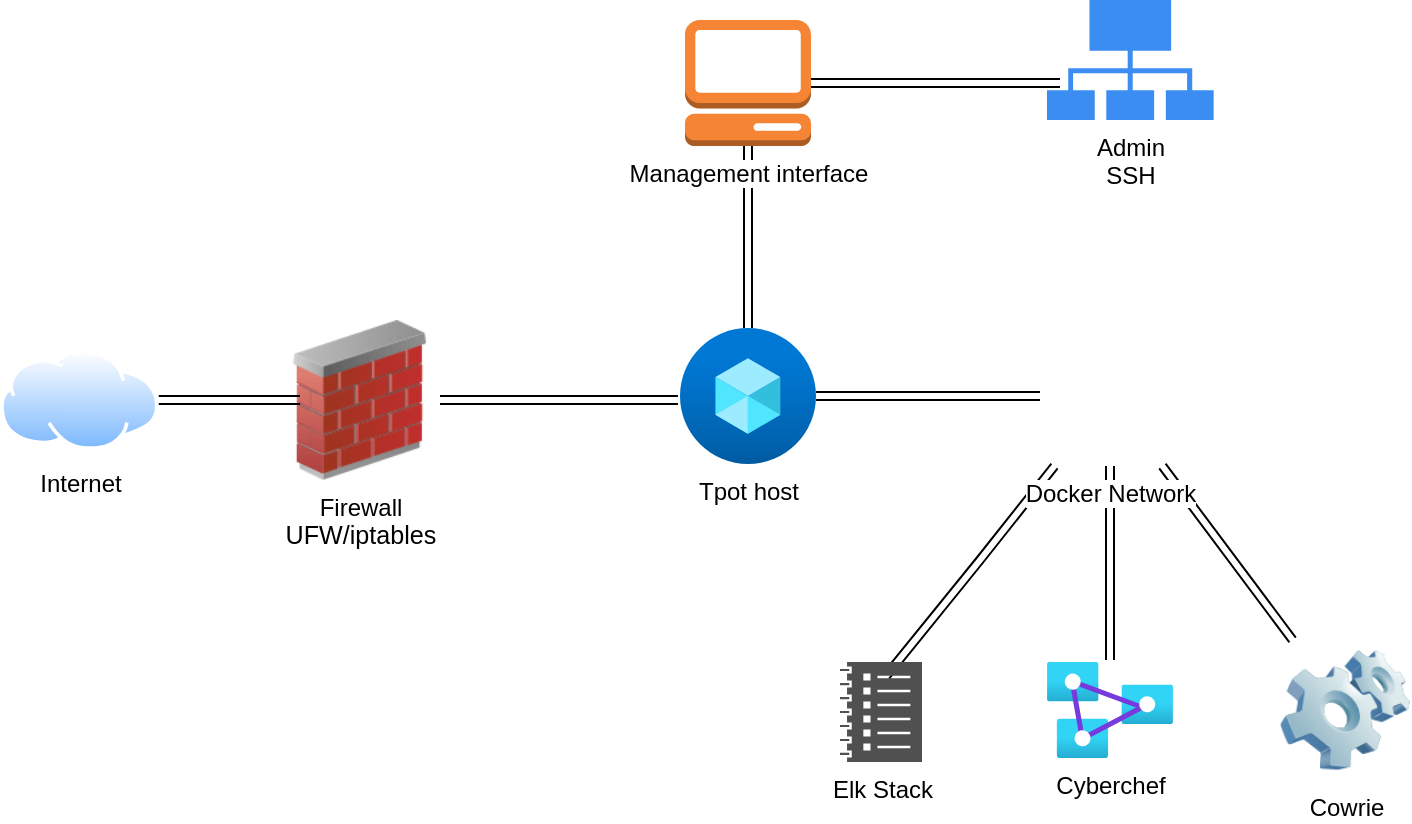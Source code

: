 <mxfile version="26.1.2">
  <diagram name="Page-1" id="-YsgHX1rWP6CS0yUM8W-">
    <mxGraphModel dx="1434" dy="818" grid="1" gridSize="10" guides="1" tooltips="1" connect="1" arrows="1" fold="1" page="1" pageScale="1" pageWidth="850" pageHeight="1100" math="0" shadow="0">
      <root>
        <mxCell id="0" />
        <mxCell id="1" parent="0" />
        <mxCell id="lsaSg4U5N68tIXGt_wPY-4" value="Internet" style="image;aspect=fixed;perimeter=ellipsePerimeter;html=1;align=center;shadow=0;dashed=0;spacingTop=3;image=img/lib/active_directory/internet_cloud.svg;" vertex="1" parent="1">
          <mxGeometry x="100" y="235" width="79.37" height="50" as="geometry" />
        </mxCell>
        <mxCell id="lsaSg4U5N68tIXGt_wPY-5" value="&lt;font style=&quot;color: rgb(0, 0, 0);&quot;&gt;Firewall&lt;br&gt;&lt;div style=&quot;text-align: center;&quot;&gt;&lt;span style=&quot;background-color: light-dark(#ffffff, var(--ge-dark-color, #121212)); color: light-dark(rgb(0, 0, 0), rgb(237, 237, 237)); font-family: var(--ds-font-family-code); font-size: 12.573px; text-align: start; text-wrap-mode: wrap;&quot;&gt;UFW/iptables&lt;/span&gt;&lt;/div&gt;&lt;/font&gt;" style="image;html=1;image=img/lib/clip_art/networking/Firewall_02_128x128.png" vertex="1" parent="1">
          <mxGeometry x="240" y="220" width="80" height="80" as="geometry" />
        </mxCell>
        <mxCell id="lsaSg4U5N68tIXGt_wPY-8" style="edgeStyle=orthogonalEdgeStyle;rounded=0;orthogonalLoop=1;jettySize=auto;html=1;entryX=0.125;entryY=0.5;entryDx=0;entryDy=0;entryPerimeter=0;shape=link;" edge="1" parent="1" source="lsaSg4U5N68tIXGt_wPY-4" target="lsaSg4U5N68tIXGt_wPY-5">
          <mxGeometry relative="1" as="geometry" />
        </mxCell>
        <mxCell id="lsaSg4U5N68tIXGt_wPY-24" style="edgeStyle=orthogonalEdgeStyle;rounded=0;orthogonalLoop=1;jettySize=auto;html=1;shape=link;" edge="1" parent="1" source="lsaSg4U5N68tIXGt_wPY-9" target="lsaSg4U5N68tIXGt_wPY-12">
          <mxGeometry relative="1" as="geometry" />
        </mxCell>
        <mxCell id="lsaSg4U5N68tIXGt_wPY-28" style="edgeStyle=orthogonalEdgeStyle;rounded=0;orthogonalLoop=1;jettySize=auto;html=1;shape=link;" edge="1" parent="1" source="lsaSg4U5N68tIXGt_wPY-9" target="lsaSg4U5N68tIXGt_wPY-21">
          <mxGeometry relative="1" as="geometry" />
        </mxCell>
        <mxCell id="lsaSg4U5N68tIXGt_wPY-9" value="Tpot host" style="image;aspect=fixed;html=1;points=[];align=center;fontSize=12;image=img/lib/azure2/compute/Host_Pools.svg;" vertex="1" parent="1">
          <mxGeometry x="440" y="224" width="68" height="68" as="geometry" />
        </mxCell>
        <mxCell id="lsaSg4U5N68tIXGt_wPY-10" style="edgeStyle=orthogonalEdgeStyle;rounded=0;orthogonalLoop=1;jettySize=auto;html=1;entryX=-0.015;entryY=0.529;entryDx=0;entryDy=0;entryPerimeter=0;shape=link;" edge="1" parent="1" source="lsaSg4U5N68tIXGt_wPY-5" target="lsaSg4U5N68tIXGt_wPY-9">
          <mxGeometry relative="1" as="geometry" />
        </mxCell>
        <mxCell id="lsaSg4U5N68tIXGt_wPY-27" style="rounded=0;orthogonalLoop=1;jettySize=auto;html=1;shape=link;" edge="1" parent="1" source="lsaSg4U5N68tIXGt_wPY-12" target="lsaSg4U5N68tIXGt_wPY-19">
          <mxGeometry relative="1" as="geometry" />
        </mxCell>
        <mxCell id="lsaSg4U5N68tIXGt_wPY-18" value="Cyberchef" style="image;aspect=fixed;html=1;points=[];align=center;fontSize=12;image=img/lib/azure2/analytics/Analysis_Services.svg;" vertex="1" parent="1">
          <mxGeometry x="623.5" y="391" width="63" height="48" as="geometry" />
        </mxCell>
        <mxCell id="lsaSg4U5N68tIXGt_wPY-19" value="&lt;div&gt;Cowrie&lt;/div&gt;" style="image;html=1;image=img/lib/clip_art/computers/Software_128x128.png" vertex="1" parent="1">
          <mxGeometry x="740" y="380" width="65" height="70" as="geometry" />
        </mxCell>
        <mxCell id="lsaSg4U5N68tIXGt_wPY-23" value="Admin&lt;br&gt;SSH" style="sketch=0;html=1;aspect=fixed;strokeColor=none;shadow=0;fillColor=#3B8DF1;verticalAlign=top;labelPosition=center;verticalLabelPosition=bottom;shape=mxgraph.gcp2.connected" vertex="1" parent="1">
          <mxGeometry x="623.5" y="60" width="83.33" height="60" as="geometry" />
        </mxCell>
        <mxCell id="lsaSg4U5N68tIXGt_wPY-25" style="rounded=0;orthogonalLoop=1;jettySize=auto;html=1;entryX=0.561;entryY=0.14;entryDx=0;entryDy=0;entryPerimeter=0;shape=link;" edge="1" parent="1" source="lsaSg4U5N68tIXGt_wPY-12" target="lsaSg4U5N68tIXGt_wPY-17">
          <mxGeometry relative="1" as="geometry">
            <Array as="points">
              <mxPoint x="590" y="340" />
            </Array>
          </mxGeometry>
        </mxCell>
        <mxCell id="lsaSg4U5N68tIXGt_wPY-17" value="Elk Stack" style="sketch=0;pointerEvents=1;shadow=0;dashed=0;html=1;strokeColor=none;labelPosition=center;verticalLabelPosition=bottom;verticalAlign=top;align=center;fillColor=#505050;shape=mxgraph.mscae.oms.log_management" vertex="1" parent="1">
          <mxGeometry x="520" y="391" width="41" height="50" as="geometry" />
        </mxCell>
        <mxCell id="lsaSg4U5N68tIXGt_wPY-26" style="edgeStyle=orthogonalEdgeStyle;rounded=0;orthogonalLoop=1;jettySize=auto;html=1;entryX=0.5;entryY=-0.021;entryDx=0;entryDy=0;entryPerimeter=0;shape=link;" edge="1" parent="1" source="lsaSg4U5N68tIXGt_wPY-12" target="lsaSg4U5N68tIXGt_wPY-18">
          <mxGeometry relative="1" as="geometry" />
        </mxCell>
        <mxCell id="lsaSg4U5N68tIXGt_wPY-12" value="Docker Network" style="shape=image;html=1;verticalAlign=top;verticalLabelPosition=bottom;labelBackgroundColor=#ffffff;imageAspect=0;aspect=fixed;image=https://cdn1.iconfinder.com/data/icons/unicons-line-vol-3/24/docker-128.png" vertex="1" parent="1">
          <mxGeometry x="620" y="223" width="70" height="70" as="geometry" />
        </mxCell>
        <mxCell id="lsaSg4U5N68tIXGt_wPY-29" style="rounded=0;orthogonalLoop=1;jettySize=auto;html=1;entryX=0.078;entryY=0.692;entryDx=0;entryDy=0;entryPerimeter=0;shape=link;edgeStyle=orthogonalEdgeStyle;" edge="1" parent="1" source="lsaSg4U5N68tIXGt_wPY-21" target="lsaSg4U5N68tIXGt_wPY-23">
          <mxGeometry relative="1" as="geometry" />
        </mxCell>
        <mxCell id="lsaSg4U5N68tIXGt_wPY-21" value="&lt;span style=&quot;background-color: light-dark(#ffffff, var(--ge-dark-color, #121212));&quot;&gt;Management interface&lt;/span&gt;" style="outlineConnect=0;dashed=0;verticalLabelPosition=bottom;verticalAlign=top;align=center;html=1;shape=mxgraph.aws3.management_console;fillColor=#F58534;gradientColor=none;" vertex="1" parent="1">
          <mxGeometry x="442.5" y="70" width="63" height="63" as="geometry" />
        </mxCell>
      </root>
    </mxGraphModel>
  </diagram>
</mxfile>
